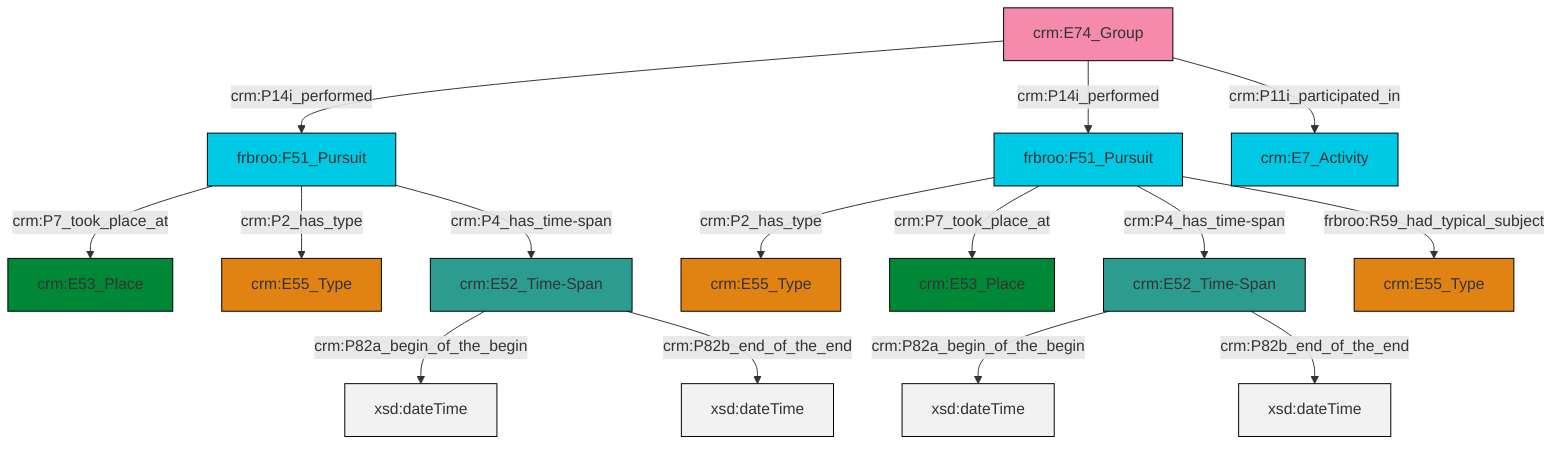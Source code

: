 graph TD
classDef Literal fill:#f2f2f2,stroke:#000000;
classDef CRM_Entity fill:#FFFFFF,stroke:#000000;
classDef Temporal_Entity fill:#00C9E6, stroke:#000000;
classDef Type fill:#E18312, stroke:#000000;
classDef Time-Span fill:#2C9C91, stroke:#000000;
classDef Appellation fill:#FFEB7F, stroke:#000000;
classDef Place fill:#008836, stroke:#000000;
classDef Persistent_Item fill:#B266B2, stroke:#000000;
classDef Conceptual_Object fill:#FFD700, stroke:#000000;
classDef Physical_Thing fill:#D2B48C, stroke:#000000;
classDef Actor fill:#f58aad, stroke:#000000;
classDef PC_Classes fill:#4ce600, stroke:#000000;
classDef Multi fill:#cccccc,stroke:#000000;

4["frbroo:F51_Pursuit"]:::Temporal_Entity -->|crm:P7_took_place_at| 5["crm:E53_Place"]:::Place
2["frbroo:F51_Pursuit"]:::Temporal_Entity -->|crm:P2_has_type| 8["crm:E55_Type"]:::Type
0["crm:E52_Time-Span"]:::Time-Span -->|crm:P82a_begin_of_the_begin| 9[xsd:dateTime]:::Literal
4["frbroo:F51_Pursuit"]:::Temporal_Entity -->|crm:P2_has_type| 10["crm:E55_Type"]:::Type
14["crm:E52_Time-Span"]:::Time-Span -->|crm:P82a_begin_of_the_begin| 15[xsd:dateTime]:::Literal
2["frbroo:F51_Pursuit"]:::Temporal_Entity -->|crm:P7_took_place_at| 12["crm:E53_Place"]:::Place
16["crm:E74_Group"]:::Actor -->|crm:P14i_performed| 4["frbroo:F51_Pursuit"]:::Temporal_Entity
14["crm:E52_Time-Span"]:::Time-Span -->|crm:P82b_end_of_the_end| 18[xsd:dateTime]:::Literal
0["crm:E52_Time-Span"]:::Time-Span -->|crm:P82b_end_of_the_end| 20[xsd:dateTime]:::Literal
16["crm:E74_Group"]:::Actor -->|crm:P14i_performed| 2["frbroo:F51_Pursuit"]:::Temporal_Entity
16["crm:E74_Group"]:::Actor -->|crm:P11i_participated_in| 22["crm:E7_Activity"]:::Temporal_Entity
4["frbroo:F51_Pursuit"]:::Temporal_Entity -->|crm:P4_has_time-span| 0["crm:E52_Time-Span"]:::Time-Span
2["frbroo:F51_Pursuit"]:::Temporal_Entity -->|crm:P4_has_time-span| 14["crm:E52_Time-Span"]:::Time-Span
2["frbroo:F51_Pursuit"]:::Temporal_Entity -->|frbroo:R59_had_typical_subject| 6["crm:E55_Type"]:::Type